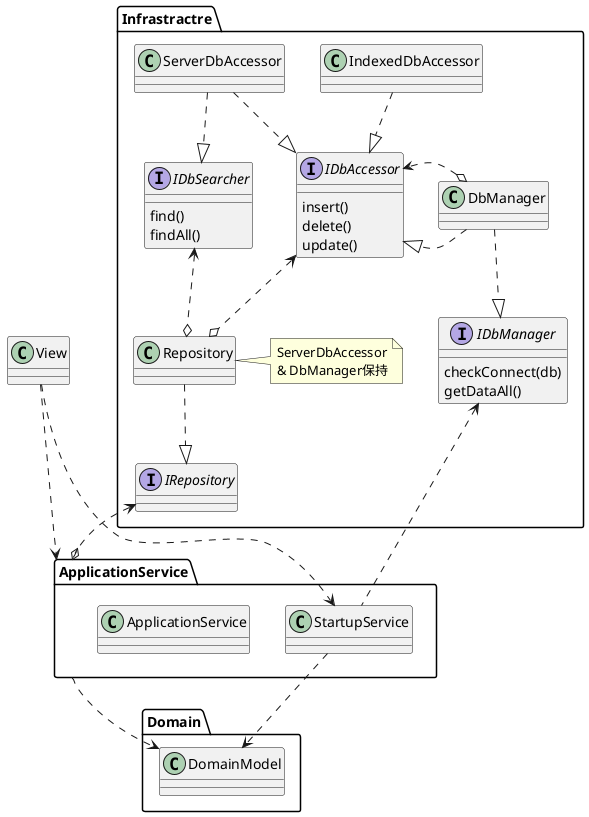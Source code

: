 @startuml


package Infrastractre {
  interface IRepository
  interface IDbManager {
    checkConnect(db)
    getDataAll()
  }
  interface IDbAccessor {
    insert()
    delete()
    update()
  }
  interface IDbSearcher {
    find()
    findAll()
  }
  Repository ..|> IRepository
  DbManager ..|> IDbAccessor
  DbManager ..|> IDbManager
  IndexedDbAccessor ..|> IDbAccessor
  ServerDbAccessor ..|> IDbAccessor
  ServerDbAccessor ..|> IDbSearcher
  DbManager o.> IDbAccessor
  IDbAccessor <..o Repository
  IDbSearcher <..o Repository
  class Repository
  note right: ServerDbAccessor\n& DbManager保持
}

package ApplicationService {
  class StartupService
  class ApplicationService
}

package Domain {
  class DomainModel
}

IDbManager <.. StartupService
IRepository <..o ApplicationService

StartupService ..> DomainModel
ApplicationService ..> DomainModel

View ...> ApplicationService
View ...> StartupService

@enduml
